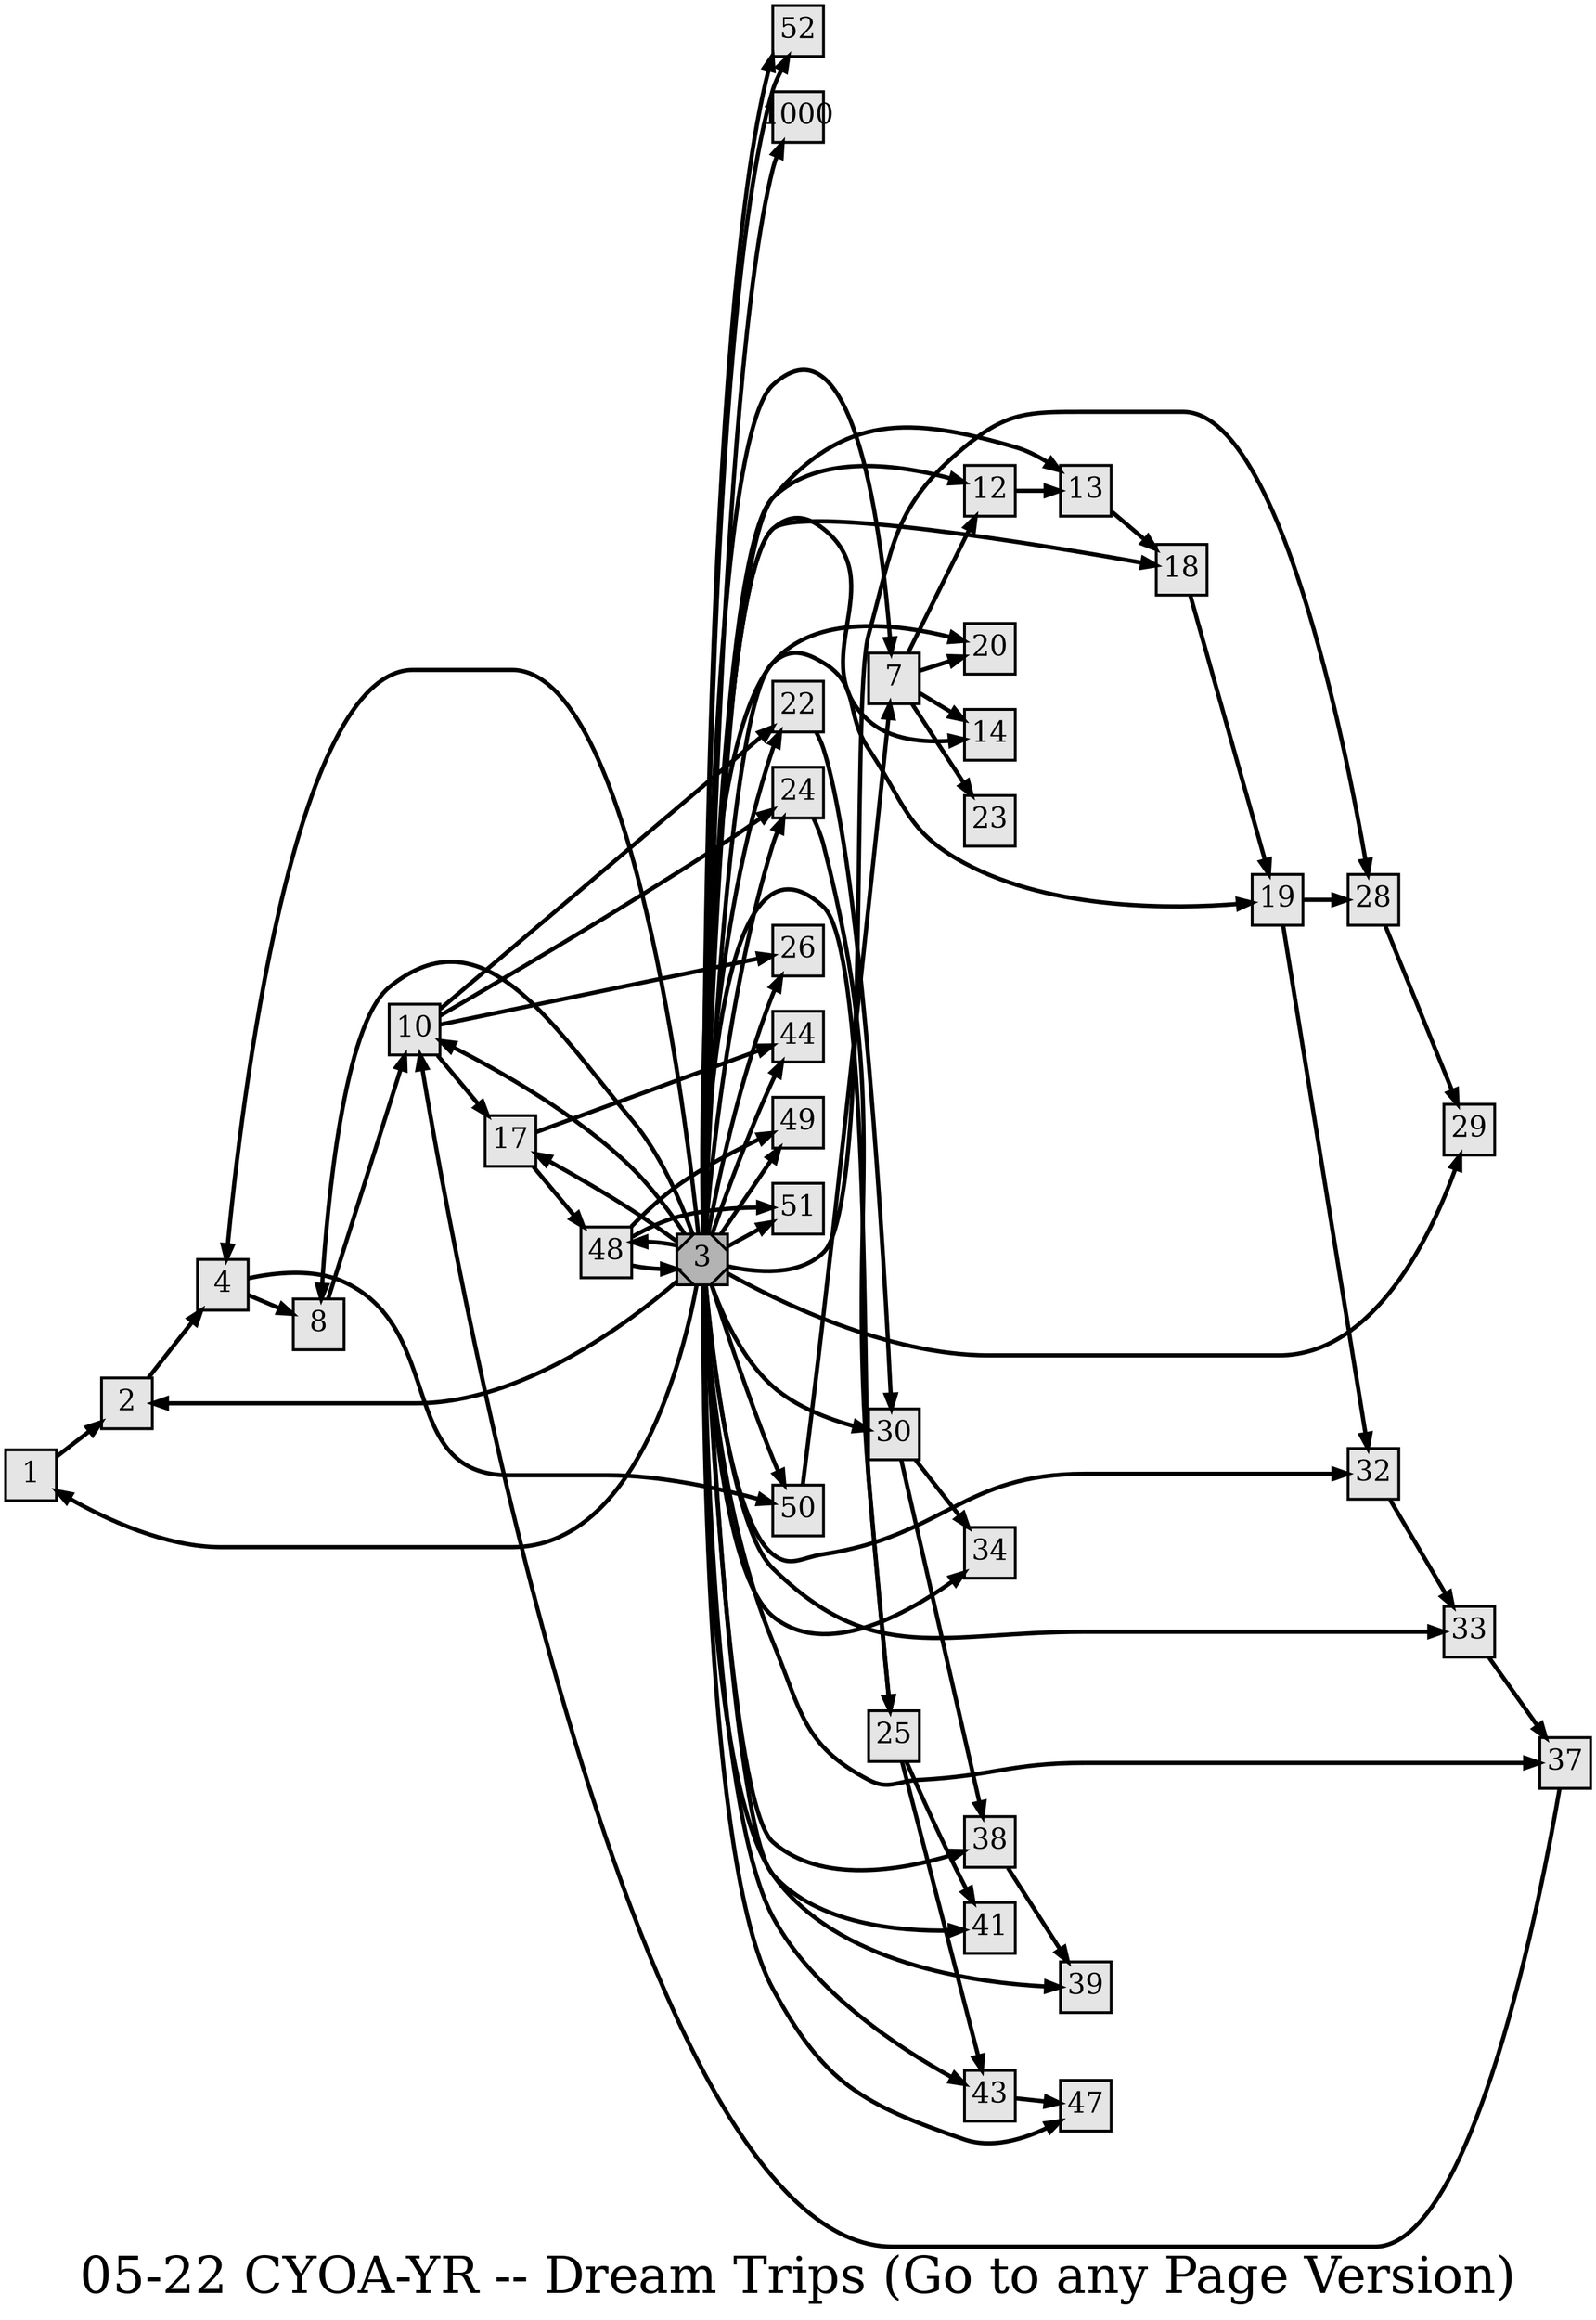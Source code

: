 digraph g{
  graph [ label="05-22 CYOA-YR -- Dream Trips (Go to any Page Version)" rankdir=LR, ordering=out, fontsize=36, nodesep="0.35", ranksep="0.45"];
  node  [shape=rect, penwidth=2, fontsize=20, style=filled, fillcolor=grey90, margin="0,0", labelfloat=true, regular=true, fixedsize=true];
  edge  [labelfloat=true, penwidth=3, fontsize=12];

  1 -> 2;
  2 -> 4;
  3 -> 52;
  3 -> 1000;
  3	[ xlabel="E", shape=Msquare, fontsize=20, fillcolor=grey70, xlabel="" ];
  
  3 -> 1;
  3 -> 2;
  3 -> 4;
  3 -> 7;
  3 -> 8;
  3 -> 10;
  3 -> 12;
  3 -> 13;
  3 -> 14;
  3 -> 17;
  3 -> 18;
  3 -> 19;
  3 -> 20;
  3 -> 22;
  3 -> 24;
  3 -> 25;
  3 -> 26;
  3 -> 28;
  3 -> 29;
  3 -> 30;
  3 -> 32;
  3 -> 33;
  3 -> 34;
  3 -> 37;
  3 -> 38;
  3 -> 39;
  3 -> 41;
  3 -> 43;
  3 -> 44;
  3 -> 47;
  3 -> 48;
  3 -> 49;
  3 -> 50;
  3 -> 51;
  3 -> 52;
  
  4 -> 50;
  4 -> 8;
  7 -> 12;
  7 -> 20;
  7 -> 14;
  7 -> 23;
  8 -> 10;
  10 -> 22;
  10 -> 26;
  10 -> 24;
  10 -> 17;
  12 -> 13;
  13 -> 18;
  17 -> 44;
  17 -> 48;
  18 -> 19;
  19 -> 28;
  19 -> 32;
  22 -> 30;
  24 -> 25;
  25 -> 41;
  25 -> 43;
  28 -> 29;
  30 -> 34;
  30 -> 38;
  32 -> 33;
  33 -> 37;
  37 -> 10;
  38 -> 39;
  43 -> 47;
  48 -> 49;
  48 -> 51;
  48 -> 3;
  50 -> 7;
}

